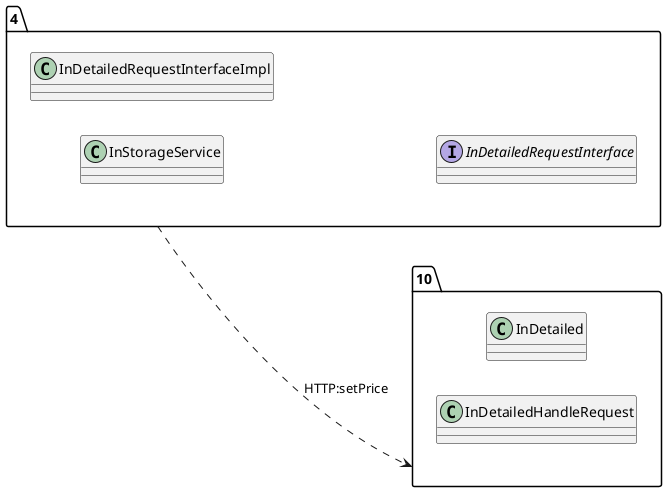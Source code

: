 @startuml 
allow_mixing
left to right direction
package "4"{
class InStorageService
class InDetailedRequestInterfaceImpl
interface InDetailedRequestInterface

}
package "10"{
class InDetailed
class InDetailedHandleRequest

}
"4" ..> "10":HTTP:setPrice
@enduml